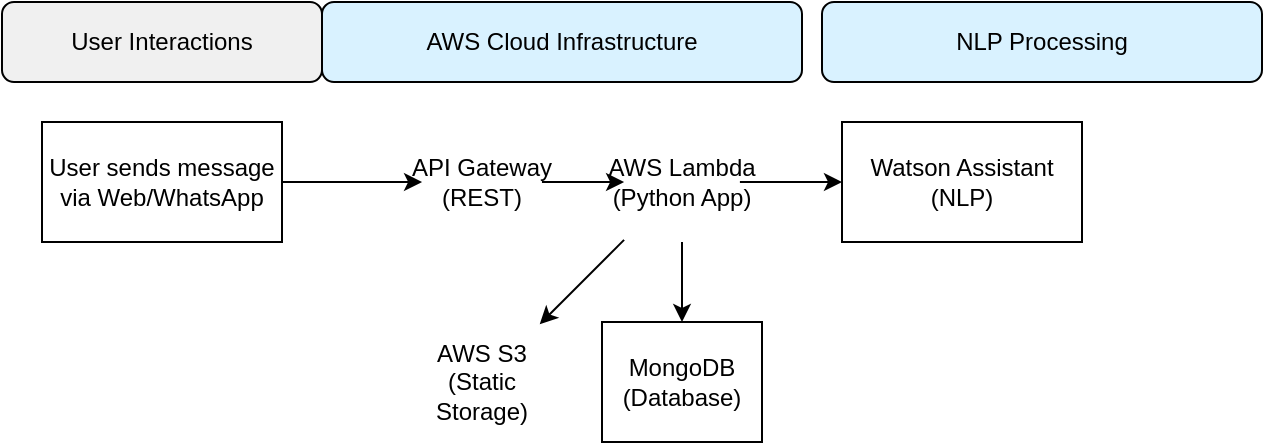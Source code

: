 <mxfile>
    <diagram name="Improved Chatbot Architecture with AWS, Python, Watson, MongoDB, RESTful API" id="0">
        <mxGraphModel dx="727" dy="754" grid="1" gridSize="10" guides="1" tooltips="1" connect="1" arrows="1" fold="1" page="1" pageScale="1" pageWidth="827" pageHeight="1169" math="0" shadow="0">
            <root>
                <mxCell id="0"/>
                <mxCell id="1" parent="0"/>
                <mxCell id="2" value="&lt;font color=&quot;#000000&quot;&gt;User Interactions&lt;/font&gt;" style="rounded=1;whiteSpace=wrap;html=1;fillColor=#f0f0f0;" parent="1" vertex="1">
                    <mxGeometry x="60" y="40" width="160" height="40" as="geometry"/>
                </mxCell>
                <mxCell id="3" value="User sends message via Web/WhatsApp" style="shape=mxgraph.people.customer;whiteSpace=wrap;html=1;" parent="1" vertex="1">
                    <mxGeometry x="80" y="100" width="120" height="60" as="geometry"/>
                </mxCell>
                <mxCell id="4" value="API Gateway (REST)" style="shape=mxgraph.aws4.api_gateway;whiteSpace=wrap;html=1;" parent="1" vertex="1">
                    <mxGeometry x="260" y="100" width="80" height="60" as="geometry"/>
                </mxCell>
                <mxCell id="5" value="AWS Lambda (Python App)" style="shape=mxgraph.aws4.lambda;whiteSpace=wrap;html=1;" parent="1" vertex="1">
                    <mxGeometry x="360" y="100" width="80" height="60" as="geometry"/>
                </mxCell>
                <mxCell id="6" value="Watson Assistant (NLP)" style="shape=mxgraph.ibm.ibm_watson;whiteSpace=wrap;html=1;" parent="1" vertex="1">
                    <mxGeometry x="480" y="100" width="120" height="60" as="geometry"/>
                </mxCell>
                <mxCell id="7" value="MongoDB (Database)" style="shape=mxgraph.aws4.rds_on_instance;whiteSpace=wrap;html=1;" parent="1" vertex="1">
                    <mxGeometry x="360" y="200" width="80" height="60" as="geometry"/>
                </mxCell>
                <mxCell id="8" value="AWS S3 (Static Storage)" style="shape=mxgraph.aws4.s3;whiteSpace=wrap;html=1;" parent="1" vertex="1">
                    <mxGeometry x="260" y="200" width="80" height="60" as="geometry"/>
                </mxCell>
                <mxCell id="9" parent="1" source="3" target="4" edge="1">
                    <mxGeometry relative="1" as="geometry"/>
                </mxCell>
                <mxCell id="10" parent="1" source="4" target="5" edge="1">
                    <mxGeometry relative="1" as="geometry"/>
                </mxCell>
                <mxCell id="11" parent="1" source="5" target="6" edge="1">
                    <mxGeometry relative="1" as="geometry"/>
                </mxCell>
                <mxCell id="12" parent="1" source="5" target="7" edge="1">
                    <mxGeometry relative="1" as="geometry"/>
                </mxCell>
                <mxCell id="13" parent="1" source="5" target="8" edge="1">
                    <mxGeometry relative="1" as="geometry"/>
                </mxCell>
                <mxCell id="14" value="&lt;font color=&quot;#000000&quot;&gt;AWS Cloud Infrastructure&lt;/font&gt;" style="rounded=1;whiteSpace=wrap;html=1;fillColor=#d9f2ff;" parent="1" vertex="1">
                    <mxGeometry x="220" y="40" width="240" height="40" as="geometry"/>
                </mxCell>
                <mxCell id="15" value="&lt;font color=&quot;#000000&quot;&gt;NLP Processing&lt;/font&gt;" style="rounded=1;whiteSpace=wrap;html=1;fillColor=#d9f2ff;" parent="1" vertex="1">
                    <mxGeometry x="470" y="40" width="220" height="40" as="geometry"/>
                </mxCell>
            </root>
        </mxGraphModel>
    </diagram>
</mxfile>